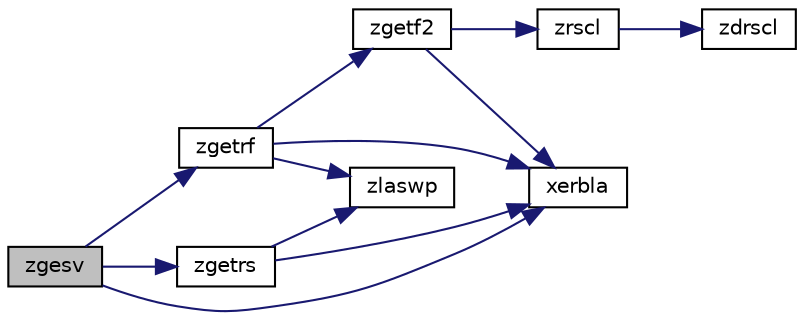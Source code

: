 digraph "zgesv"
{
 // LATEX_PDF_SIZE
  edge [fontname="Helvetica",fontsize="10",labelfontname="Helvetica",labelfontsize="10"];
  node [fontname="Helvetica",fontsize="10",shape=record];
  rankdir="LR";
  Node1 [label="zgesv",height=0.2,width=0.4,color="black", fillcolor="grey75", style="filled", fontcolor="black",tooltip="Download ZGESV + dependencies  <a href=\"http://www.netlib.org/cgi-bin/netlibfiles...."];
  Node1 -> Node2 [color="midnightblue",fontsize="10",style="solid",fontname="Helvetica"];
  Node2 [label="xerbla",height=0.2,width=0.4,color="black", fillcolor="white", style="filled",URL="$xerbla_8f.html#a377ee61015baf8dea7770b3a404b1c07",tooltip="XERBLA"];
  Node1 -> Node3 [color="midnightblue",fontsize="10",style="solid",fontname="Helvetica"];
  Node3 [label="zgetrf",height=0.2,width=0.4,color="black", fillcolor="white", style="filled",URL="$VARIANTS_2lu_2CR_2zgetrf_8f.html#a5b625680e6251feb29e386193914981c",tooltip="ZGETRF VARIANT: Crout Level 3 BLAS version of the algorithm."];
  Node3 -> Node2 [color="midnightblue",fontsize="10",style="solid",fontname="Helvetica"];
  Node3 -> Node4 [color="midnightblue",fontsize="10",style="solid",fontname="Helvetica"];
  Node4 [label="zgetf2",height=0.2,width=0.4,color="black", fillcolor="white", style="filled",URL="$zgetf2_8f.html#af3c2645d2b9b3d3bc26fcd9ad463cd5e",tooltip="ZGETF2 computes the LU factorization of a general m-by-n matrix using partial pivoting with row inter..."];
  Node4 -> Node2 [color="midnightblue",fontsize="10",style="solid",fontname="Helvetica"];
  Node4 -> Node5 [color="midnightblue",fontsize="10",style="solid",fontname="Helvetica"];
  Node5 [label="zrscl",height=0.2,width=0.4,color="black", fillcolor="white", style="filled",URL="$zrscl_8f.html#a4e747df261783c475b1e0a92a0a0f7cc",tooltip="ZDRSCL multiplies a vector by the reciprocal of a real scalar."];
  Node5 -> Node6 [color="midnightblue",fontsize="10",style="solid",fontname="Helvetica"];
  Node6 [label="zdrscl",height=0.2,width=0.4,color="black", fillcolor="white", style="filled",URL="$zdrscl_8f.html#ad73ec38e29df0385ee6fda7d832fd205",tooltip="ZDRSCL multiplies a vector by the reciprocal of a real scalar."];
  Node3 -> Node7 [color="midnightblue",fontsize="10",style="solid",fontname="Helvetica"];
  Node7 [label="zlaswp",height=0.2,width=0.4,color="black", fillcolor="white", style="filled",URL="$zlaswp_8f.html#a49d0e55e934b6e90456a2eb75490c3ef",tooltip="ZLASWP performs a series of row interchanges on a general rectangular matrix."];
  Node1 -> Node8 [color="midnightblue",fontsize="10",style="solid",fontname="Helvetica"];
  Node8 [label="zgetrs",height=0.2,width=0.4,color="black", fillcolor="white", style="filled",URL="$zgetrs_8f.html#a3a5b88a7e8bf70591e521e86464e109d",tooltip="ZGETRS"];
  Node8 -> Node2 [color="midnightblue",fontsize="10",style="solid",fontname="Helvetica"];
  Node8 -> Node7 [color="midnightblue",fontsize="10",style="solid",fontname="Helvetica"];
}

